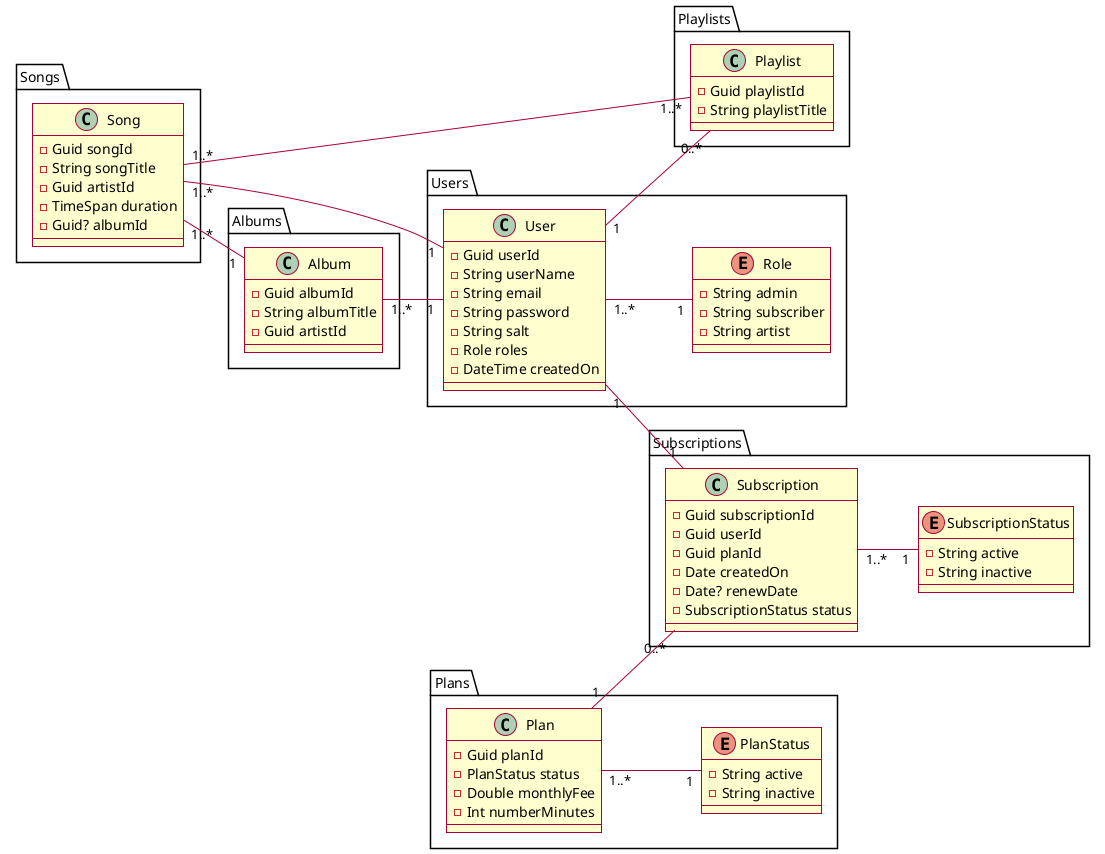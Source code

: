 @startuml
'https://plantuml.com/class-diagram
skin rose
skinparam shadowing false
left to right direction

package Songs {
    class Song{
        - Guid songId
        - String songTitle
        - Guid artistId
        - TimeSpan duration
        - Guid? albumId
    }
}

package Playlists {
    class Playlist {
        - Guid playlistId
        - String playlistTitle
    }
}

package Albums {
    class Album {
        - Guid albumId
        - String albumTitle
        - Guid artistId
    }
}

package Users {
    class User {
        - Guid userId
        - String userName
        - String email
        - String password
        - String salt
        - Role roles
        - DateTime createdOn
    }

    enum Role {
        - String admin
        - String subscriber
        - String artist
    }
}

package Plans {
    class Plan{
        - Guid planId
        - PlanStatus status
        - Double monthlyFee
        - Int numberMinutes
    }

    enum PlanStatus {
        - String active
        - String inactive
    }
}

package Subscriptions {
    class Subscription {
        - Guid subscriptionId
        - Guid userId
        - Guid planId
        - Date createdOn
        - Date? renewDate
        - SubscriptionStatus status
    }

    enum SubscriptionStatus {
        - String active
        - String inactive
    }
}

Song "1..*" -- "1" Album
Song "1..*" -- "1..*" Playlist
Song "1..*" -- "1" User
Album "1..*" -- "1" User

User "1..*" -- "1" Role
User "1" -- "0..*" Playlist
User "1" -- "1" Subscription

Plan "1" -- "0..*" Subscription
Subscription "1..*" -- "1" SubscriptionStatus
Plan "1..*" -- "1" PlanStatus

@enduml